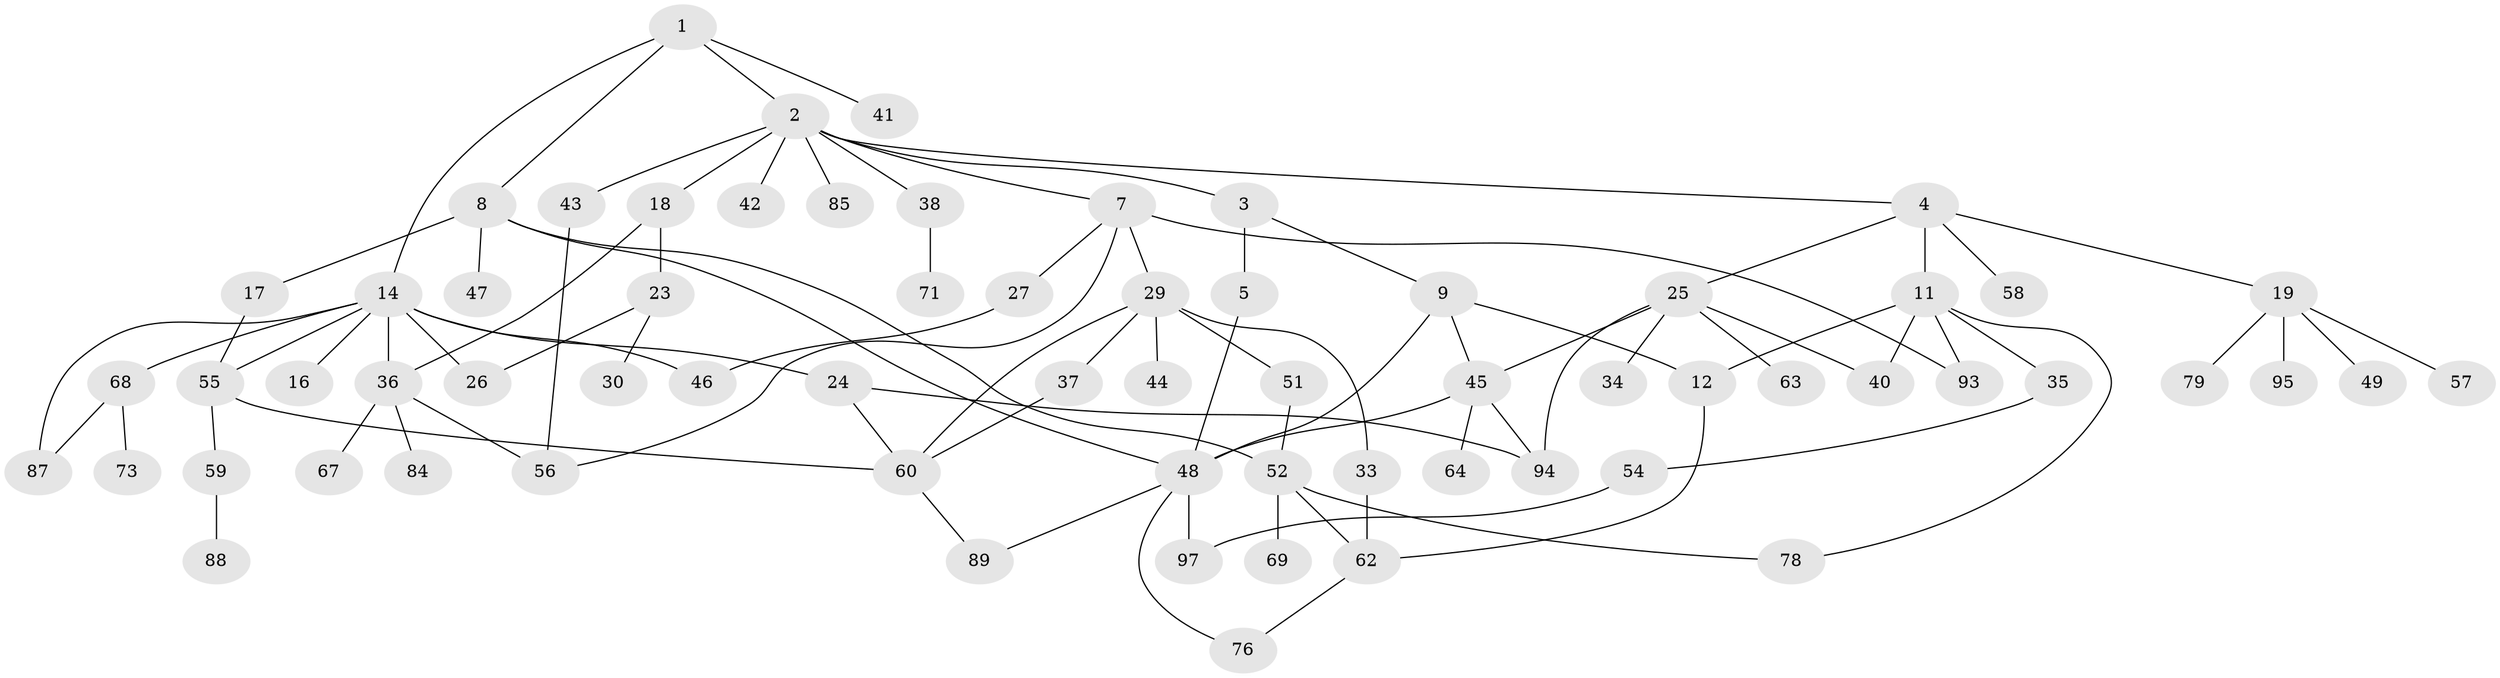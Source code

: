 // Generated by graph-tools (version 1.1) at 2025/51/02/27/25 19:51:40]
// undirected, 67 vertices, 92 edges
graph export_dot {
graph [start="1"]
  node [color=gray90,style=filled];
  1 [super="+22"];
  2 [super="+21"];
  3 [super="+10"];
  4 [super="+6"];
  5;
  7 [super="+20"];
  8 [super="+15"];
  9 [super="+28"];
  11 [super="+13"];
  12 [super="+74"];
  14 [super="+32"];
  16;
  17;
  18 [super="+70"];
  19 [super="+82"];
  23 [super="+66"];
  24 [super="+83"];
  25 [super="+53"];
  26 [super="+65"];
  27;
  29 [super="+31"];
  30;
  33;
  34 [super="+81"];
  35 [super="+50"];
  36 [super="+39"];
  37;
  38;
  40;
  41 [super="+75"];
  42;
  43;
  44;
  45;
  46 [super="+91"];
  47;
  48 [super="+61"];
  49;
  51;
  52 [super="+90"];
  54;
  55 [super="+92"];
  56 [super="+72"];
  57;
  58;
  59;
  60 [super="+77"];
  62 [super="+86"];
  63;
  64;
  67;
  68 [super="+80"];
  69;
  71;
  73;
  76;
  78 [super="+98"];
  79;
  84;
  85;
  87;
  88;
  89;
  93;
  94 [super="+96"];
  95;
  97;
  1 -- 2;
  1 -- 8;
  1 -- 14;
  1 -- 41;
  2 -- 3;
  2 -- 4;
  2 -- 7;
  2 -- 18;
  2 -- 38;
  2 -- 42;
  2 -- 43;
  2 -- 85;
  3 -- 5;
  3 -- 9;
  4 -- 19;
  4 -- 25;
  4 -- 58;
  4 -- 11;
  5 -- 48;
  7 -- 29 [weight=2];
  7 -- 93;
  7 -- 56;
  7 -- 27;
  8 -- 17;
  8 -- 48;
  8 -- 47;
  8 -- 52;
  9 -- 48;
  9 -- 12;
  9 -- 45;
  11 -- 12;
  11 -- 35;
  11 -- 93;
  11 -- 40;
  11 -- 78;
  12 -- 62;
  14 -- 16;
  14 -- 24;
  14 -- 36;
  14 -- 55;
  14 -- 68;
  14 -- 87;
  14 -- 26;
  14 -- 46;
  17 -- 55;
  18 -- 23;
  18 -- 36;
  19 -- 49;
  19 -- 57;
  19 -- 79;
  19 -- 95;
  23 -- 26;
  23 -- 30;
  24 -- 60;
  24 -- 94;
  25 -- 34;
  25 -- 63;
  25 -- 45;
  25 -- 40;
  25 -- 94;
  27 -- 46;
  29 -- 37;
  29 -- 33;
  29 -- 51;
  29 -- 44;
  29 -- 60;
  33 -- 62;
  35 -- 54;
  36 -- 67;
  36 -- 84;
  36 -- 56;
  37 -- 60;
  38 -- 71;
  43 -- 56;
  45 -- 64;
  45 -- 48;
  45 -- 94;
  48 -- 97;
  48 -- 89;
  48 -- 76;
  51 -- 52;
  52 -- 69;
  52 -- 62;
  52 -- 78;
  54 -- 97;
  55 -- 59;
  55 -- 60;
  59 -- 88;
  60 -- 89;
  62 -- 76;
  68 -- 73;
  68 -- 87;
}
